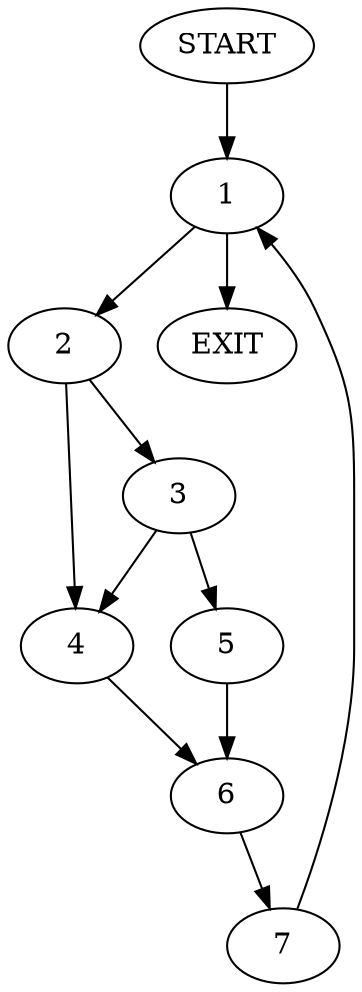 digraph { 
0 [label="START"];
1;
2;
3;
4;
5;
6;
7;
8[label="EXIT"];
0 -> 1;
1 -> 2;
1 -> 8;
2 -> 4;
2 -> 3;
3 -> 4;
3 -> 5;
4 -> 6;
5 -> 6;
6 -> 7;
7 -> 1;
}